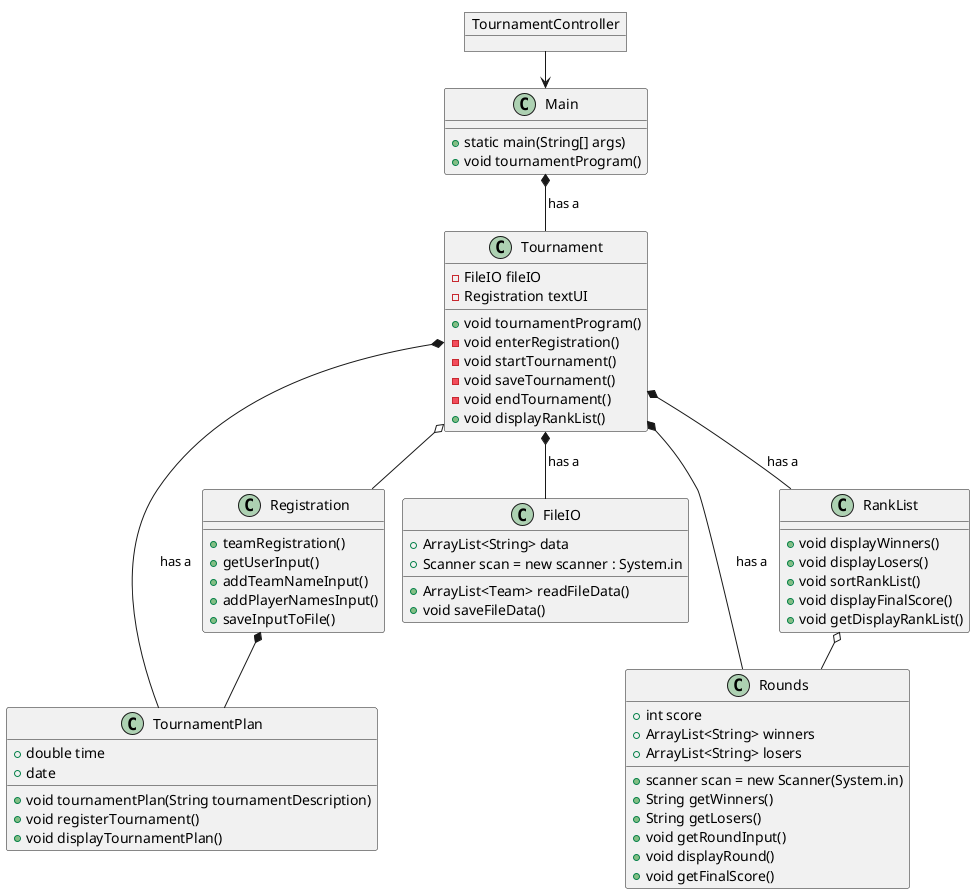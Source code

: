 @startuml
!pragma layout smetana
'https://plantuml.com/class-diagram

Object TournamentController
TournamentController --> Main

'RELATIONSHIP BETWEEN CLASSES'
Main *-- Tournament : "has a"
Tournament *-- TournamentPlan : "has a"
Tournament *--  Rounds : "has a"
Tournament *-- FileIO : "has a"
Tournament *-- RankList : "has a"
Tournament o-- Registration
Registration *-- TournamentPlan
RankList o-- Rounds

'FIELDS AND METHODS'
Class Main {
+ static main(String[] args)
'method to run program'
+ void tournamentProgram()
}

Class Tournament {
- FileIO fileIO
- Registration textUI
+ void tournamentProgram()
- void enterRegistration()
- void startTournament()
- void saveTournament()
- void endTournament()
+ void displayRankList()
}

Class Registration {
+ teamRegistration()
+ getUserInput()
+ addTeamNameInput()
+ addPlayerNamesInput()
+ saveInputToFile()
}

Class TournamentPlan {
+ double time
+ date

+ void tournamentPlan(String tournamentDescription)
+ void registerTournament()
+ void displayTournamentPlan()
}

Class Rounds {
+ scanner scan = new Scanner(System.in)
+ int score
+ ArrayList<String> winners
+ ArrayList<String> losers
+ String getWinners()
+ String getLosers()
+ void getRoundInput()
+ void displayRound()
+ void getFinalScore()
}

Class RankList {
+ void displayWinners()
+ void displayLosers()
+ void sortRankList()
+ void displayFinalScore()
+ void getDisplayRankList()
}

Class FileIO {
+ ArrayList<String> data
+ Scanner scan = new scanner : System.in
+ ArrayList<Team> readFileData()
+ void saveFileData()
}



@enduml